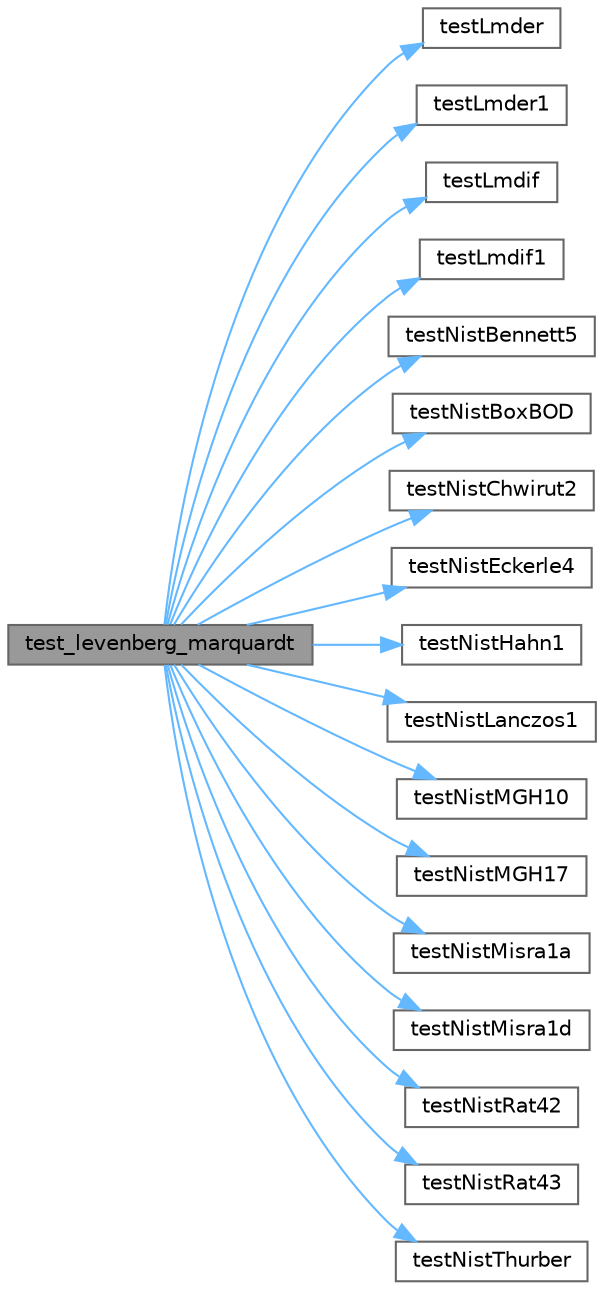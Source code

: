 digraph "test_levenberg_marquardt"
{
 // LATEX_PDF_SIZE
  bgcolor="transparent";
  edge [fontname=Helvetica,fontsize=10,labelfontname=Helvetica,labelfontsize=10];
  node [fontname=Helvetica,fontsize=10,shape=box,height=0.2,width=0.4];
  rankdir="LR";
  Node1 [id="Node000001",label="test_levenberg_marquardt",height=0.2,width=0.4,color="gray40", fillcolor="grey60", style="filled", fontcolor="black",tooltip=" "];
  Node1 -> Node2 [id="edge1_Node000001_Node000002",color="steelblue1",style="solid",tooltip=" "];
  Node2 [id="Node000002",label="testLmder",height=0.2,width=0.4,color="grey40", fillcolor="white", style="filled",URL="$levenberg__marquardt_8cpp.html#a5582ec2061086c55cca75abd2d3b8579",tooltip=" "];
  Node1 -> Node3 [id="edge2_Node000001_Node000003",color="steelblue1",style="solid",tooltip=" "];
  Node3 [id="Node000003",label="testLmder1",height=0.2,width=0.4,color="grey40", fillcolor="white", style="filled",URL="$levenberg__marquardt_8cpp.html#a1f92f3760e753d99687fa774d284d05d",tooltip=" "];
  Node1 -> Node4 [id="edge3_Node000001_Node000004",color="steelblue1",style="solid",tooltip=" "];
  Node4 [id="Node000004",label="testLmdif",height=0.2,width=0.4,color="grey40", fillcolor="white", style="filled",URL="$levenberg__marquardt_8cpp.html#a45e369e946fefe0584611e7d2d8a7909",tooltip=" "];
  Node1 -> Node5 [id="edge4_Node000001_Node000005",color="steelblue1",style="solid",tooltip=" "];
  Node5 [id="Node000005",label="testLmdif1",height=0.2,width=0.4,color="grey40", fillcolor="white", style="filled",URL="$levenberg__marquardt_8cpp.html#aaea8c9a09509892cbd661af94017aa31",tooltip=" "];
  Node1 -> Node6 [id="edge5_Node000001_Node000006",color="steelblue1",style="solid",tooltip=" "];
  Node6 [id="Node000006",label="testNistBennett5",height=0.2,width=0.4,color="grey40", fillcolor="white", style="filled",URL="$levenberg__marquardt_8cpp.html#a6b5a766f7807dda36102888b9e613fb5",tooltip=" "];
  Node1 -> Node7 [id="edge6_Node000001_Node000007",color="steelblue1",style="solid",tooltip=" "];
  Node7 [id="Node000007",label="testNistBoxBOD",height=0.2,width=0.4,color="grey40", fillcolor="white", style="filled",URL="$levenberg__marquardt_8cpp.html#a58daf200c329d1f89d0a08c272f57053",tooltip=" "];
  Node1 -> Node8 [id="edge7_Node000001_Node000008",color="steelblue1",style="solid",tooltip=" "];
  Node8 [id="Node000008",label="testNistChwirut2",height=0.2,width=0.4,color="grey40", fillcolor="white", style="filled",URL="$levenberg__marquardt_8cpp.html#ad3ba43fe79634825535fafc75ad70b10",tooltip=" "];
  Node1 -> Node9 [id="edge8_Node000001_Node000009",color="steelblue1",style="solid",tooltip=" "];
  Node9 [id="Node000009",label="testNistEckerle4",height=0.2,width=0.4,color="grey40", fillcolor="white", style="filled",URL="$levenberg__marquardt_8cpp.html#a0a6034e4b119114d0371f3a174b63bd6",tooltip=" "];
  Node1 -> Node10 [id="edge9_Node000001_Node000010",color="steelblue1",style="solid",tooltip=" "];
  Node10 [id="Node000010",label="testNistHahn1",height=0.2,width=0.4,color="grey40", fillcolor="white", style="filled",URL="$levenberg__marquardt_8cpp.html#a741e41d6c3c8d2d0faf5f516b698e142",tooltip=" "];
  Node1 -> Node11 [id="edge10_Node000001_Node000011",color="steelblue1",style="solid",tooltip=" "];
  Node11 [id="Node000011",label="testNistLanczos1",height=0.2,width=0.4,color="grey40", fillcolor="white", style="filled",URL="$levenberg__marquardt_8cpp.html#afcbf61c359178d07241e327902cd1b92",tooltip=" "];
  Node1 -> Node12 [id="edge11_Node000001_Node000012",color="steelblue1",style="solid",tooltip=" "];
  Node12 [id="Node000012",label="testNistMGH10",height=0.2,width=0.4,color="grey40", fillcolor="white", style="filled",URL="$levenberg__marquardt_8cpp.html#a4fdadc32817e492bdadf430a61072a61",tooltip=" "];
  Node1 -> Node13 [id="edge12_Node000001_Node000013",color="steelblue1",style="solid",tooltip=" "];
  Node13 [id="Node000013",label="testNistMGH17",height=0.2,width=0.4,color="grey40", fillcolor="white", style="filled",URL="$levenberg__marquardt_8cpp.html#ae73bf26c085014d83d575807ed3550d2",tooltip=" "];
  Node1 -> Node14 [id="edge13_Node000001_Node000014",color="steelblue1",style="solid",tooltip=" "];
  Node14 [id="Node000014",label="testNistMisra1a",height=0.2,width=0.4,color="grey40", fillcolor="white", style="filled",URL="$levenberg__marquardt_8cpp.html#abf2bceb1d184c648ee75c393830d690a",tooltip=" "];
  Node1 -> Node15 [id="edge14_Node000001_Node000015",color="steelblue1",style="solid",tooltip=" "];
  Node15 [id="Node000015",label="testNistMisra1d",height=0.2,width=0.4,color="grey40", fillcolor="white", style="filled",URL="$levenberg__marquardt_8cpp.html#ac4a52df0db3af9b14dc51cc9efe60a5a",tooltip=" "];
  Node1 -> Node16 [id="edge15_Node000001_Node000016",color="steelblue1",style="solid",tooltip=" "];
  Node16 [id="Node000016",label="testNistRat42",height=0.2,width=0.4,color="grey40", fillcolor="white", style="filled",URL="$levenberg__marquardt_8cpp.html#abf4b269f3acc3dd8ea1d423cdec2c27e",tooltip=" "];
  Node1 -> Node17 [id="edge16_Node000001_Node000017",color="steelblue1",style="solid",tooltip=" "];
  Node17 [id="Node000017",label="testNistRat43",height=0.2,width=0.4,color="grey40", fillcolor="white", style="filled",URL="$levenberg__marquardt_8cpp.html#a670ed4aa2b289e3686d0b080a57bb3a7",tooltip=" "];
  Node1 -> Node18 [id="edge17_Node000001_Node000018",color="steelblue1",style="solid",tooltip=" "];
  Node18 [id="Node000018",label="testNistThurber",height=0.2,width=0.4,color="grey40", fillcolor="white", style="filled",URL="$levenberg__marquardt_8cpp.html#a8ab5c766b24d60c93dbeb3b4c4dc6203",tooltip=" "];
}
